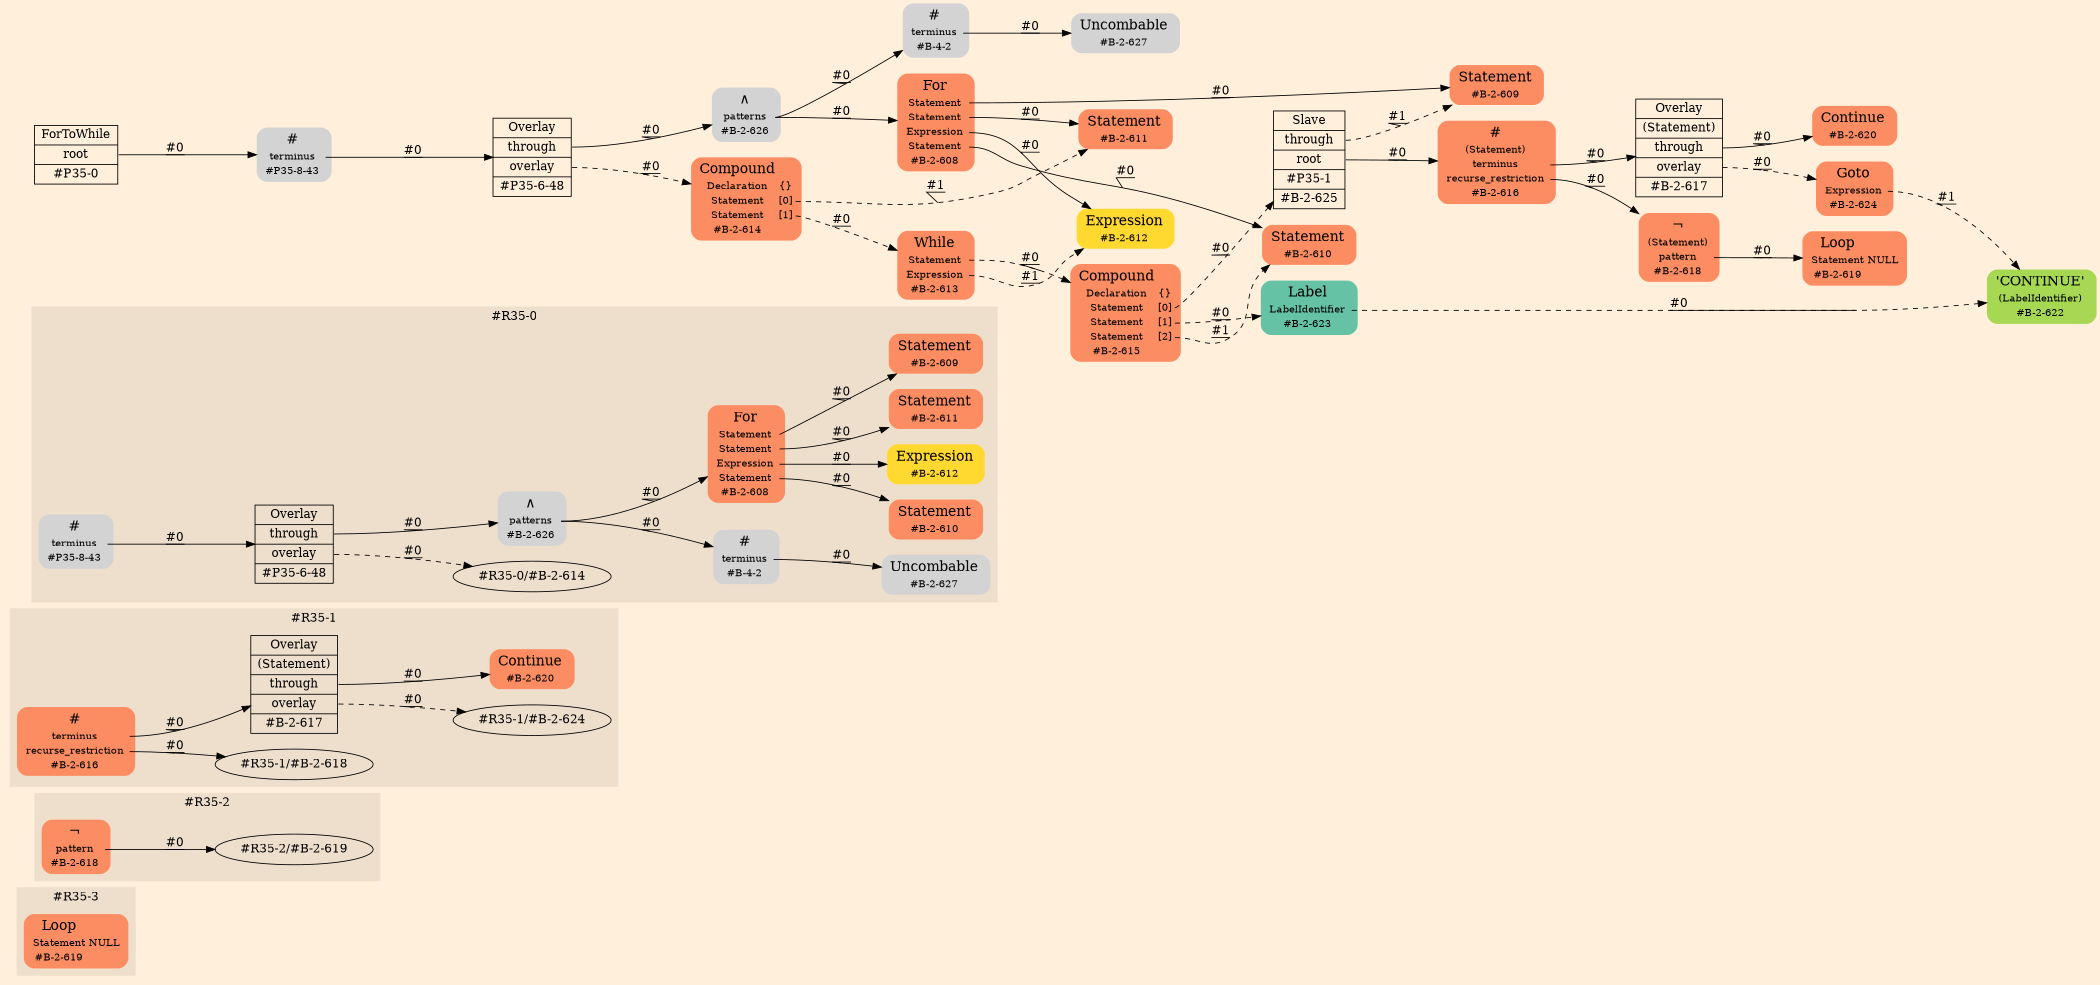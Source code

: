 digraph Inferno {
graph [
rankdir = "LR"
ranksep = 1.0
size = "14,20"
bgcolor = antiquewhite1
color = black
fontcolor = black
];
node [
];
subgraph "cluster#R35-3" {
label = "#R35-3"
style = "filled"
color = antiquewhite2
"#R35-3/#B-2-619" [
shape = "plaintext"
fillcolor = "/set28/2"
label = <<TABLE BORDER="0" CELLBORDER="0" CELLSPACING="0">
 <TR>
  <TD><FONT POINT-SIZE="16.0">Loop</FONT></TD>
  <TD></TD>
 </TR>
 <TR>
  <TD>Statement</TD>
  <TD PORT="port0">NULL</TD>
 </TR>
 <TR>
  <TD>#B-2-619</TD>
  <TD PORT="port1"></TD>
 </TR>
</TABLE>>
style = "rounded,filled"
fontsize = "12"
];
}
subgraph "cluster#R35-2" {
label = "#R35-2"
style = "filled"
color = antiquewhite2
"#R35-2/#B-2-618" [
shape = "plaintext"
fillcolor = "/set28/2"
label = <<TABLE BORDER="0" CELLBORDER="0" CELLSPACING="0">
 <TR>
  <TD><FONT POINT-SIZE="16.0">¬</FONT></TD>
  <TD></TD>
 </TR>
 <TR>
  <TD>pattern</TD>
  <TD PORT="port0"></TD>
 </TR>
 <TR>
  <TD>#B-2-618</TD>
  <TD PORT="port1"></TD>
 </TR>
</TABLE>>
style = "rounded,filled"
fontsize = "12"
];
"#R35-2/#B-2-618":port0 -> "#R35-2/#B-2-619" [style="solid"
label = "#0"
decorate = true
color = black
fontcolor = black
];
}
subgraph "cluster#R35-1" {
label = "#R35-1"
style = "filled"
color = antiquewhite2
"#R35-1/#B-2-620" [
shape = "plaintext"
fillcolor = "/set28/2"
label = <<TABLE BORDER="0" CELLBORDER="0" CELLSPACING="0">
 <TR>
  <TD><FONT POINT-SIZE="16.0">Continue</FONT></TD>
  <TD></TD>
 </TR>
 <TR>
  <TD>#B-2-620</TD>
  <TD PORT="port0"></TD>
 </TR>
</TABLE>>
style = "rounded,filled"
fontsize = "12"
];
"#R35-1/#B-2-616" [
shape = "plaintext"
fillcolor = "/set28/2"
label = <<TABLE BORDER="0" CELLBORDER="0" CELLSPACING="0">
 <TR>
  <TD><FONT POINT-SIZE="16.0">#</FONT></TD>
  <TD></TD>
 </TR>
 <TR>
  <TD>terminus</TD>
  <TD PORT="port0"></TD>
 </TR>
 <TR>
  <TD>recurse_restriction</TD>
  <TD PORT="port1"></TD>
 </TR>
 <TR>
  <TD>#B-2-616</TD>
  <TD PORT="port2"></TD>
 </TR>
</TABLE>>
style = "rounded,filled"
fontsize = "12"
];
"#R35-1/#B-2-617" [
shape = "record"
fillcolor = antiquewhite2
label = "<fixed> Overlay | <port0> (Statement) | <port1> through | <port2> overlay | <port3> #B-2-617"
style = "filled"
fontsize = "14"
color = black
fontcolor = black
];
"#R35-1/#B-2-616":port0 -> "#R35-1/#B-2-617" [style="solid"
label = "#0"
decorate = true
color = black
fontcolor = black
];
"#R35-1/#B-2-616":port1 -> "#R35-1/#B-2-618" [style="solid"
label = "#0"
decorate = true
color = black
fontcolor = black
];
"#R35-1/#B-2-617":port1 -> "#R35-1/#B-2-620" [style="solid"
label = "#0"
decorate = true
color = black
fontcolor = black
];
"#R35-1/#B-2-617":port2 -> "#R35-1/#B-2-624" [style="dashed"
label = "#0"
decorate = true
color = black
fontcolor = black
];
}
subgraph "cluster#R35-0" {
label = "#R35-0"
style = "filled"
color = antiquewhite2
"#R35-0/#B-2-627" [
shape = "plaintext"
label = <<TABLE BORDER="0" CELLBORDER="0" CELLSPACING="0">
 <TR>
  <TD><FONT POINT-SIZE="16.0">Uncombable</FONT></TD>
  <TD></TD>
 </TR>
 <TR>
  <TD>#B-2-627</TD>
  <TD PORT="port0"></TD>
 </TR>
</TABLE>>
style = "rounded,filled"
fontsize = "12"
];
"#R35-0/#B-4-2" [
shape = "plaintext"
label = <<TABLE BORDER="0" CELLBORDER="0" CELLSPACING="0">
 <TR>
  <TD><FONT POINT-SIZE="16.0">#</FONT></TD>
  <TD></TD>
 </TR>
 <TR>
  <TD>terminus</TD>
  <TD PORT="port0"></TD>
 </TR>
 <TR>
  <TD>#B-4-2</TD>
  <TD PORT="port1"></TD>
 </TR>
</TABLE>>
style = "rounded,filled"
fontsize = "12"
];
"#R35-0/#B-2-612" [
shape = "plaintext"
fillcolor = "/set28/6"
label = <<TABLE BORDER="0" CELLBORDER="0" CELLSPACING="0">
 <TR>
  <TD><FONT POINT-SIZE="16.0">Expression</FONT></TD>
  <TD></TD>
 </TR>
 <TR>
  <TD>#B-2-612</TD>
  <TD PORT="port0"></TD>
 </TR>
</TABLE>>
style = "rounded,filled"
fontsize = "12"
];
"#R35-0/#P35-6-48" [
shape = "record"
fillcolor = antiquewhite2
label = "<fixed> Overlay | <port0> through | <port1> overlay | <port2> #P35-6-48"
style = "filled"
fontsize = "14"
color = black
fontcolor = black
];
"#R35-0/#P35-8-43" [
shape = "plaintext"
label = <<TABLE BORDER="0" CELLBORDER="0" CELLSPACING="0">
 <TR>
  <TD><FONT POINT-SIZE="16.0">#</FONT></TD>
  <TD></TD>
 </TR>
 <TR>
  <TD>terminus</TD>
  <TD PORT="port0"></TD>
 </TR>
 <TR>
  <TD>#P35-8-43</TD>
  <TD PORT="port1"></TD>
 </TR>
</TABLE>>
style = "rounded,filled"
fontsize = "12"
];
"#R35-0/#B-2-608" [
shape = "plaintext"
fillcolor = "/set28/2"
label = <<TABLE BORDER="0" CELLBORDER="0" CELLSPACING="0">
 <TR>
  <TD><FONT POINT-SIZE="16.0">For</FONT></TD>
  <TD></TD>
 </TR>
 <TR>
  <TD>Statement</TD>
  <TD PORT="port0"></TD>
 </TR>
 <TR>
  <TD>Statement</TD>
  <TD PORT="port1"></TD>
 </TR>
 <TR>
  <TD>Expression</TD>
  <TD PORT="port2"></TD>
 </TR>
 <TR>
  <TD>Statement</TD>
  <TD PORT="port3"></TD>
 </TR>
 <TR>
  <TD>#B-2-608</TD>
  <TD PORT="port4"></TD>
 </TR>
</TABLE>>
style = "rounded,filled"
fontsize = "12"
];
"#R35-0/#B-2-626" [
shape = "plaintext"
label = <<TABLE BORDER="0" CELLBORDER="0" CELLSPACING="0">
 <TR>
  <TD><FONT POINT-SIZE="16.0">∧</FONT></TD>
  <TD></TD>
 </TR>
 <TR>
  <TD>patterns</TD>
  <TD PORT="port0"></TD>
 </TR>
 <TR>
  <TD>#B-2-626</TD>
  <TD PORT="port1"></TD>
 </TR>
</TABLE>>
style = "rounded,filled"
fontsize = "12"
];
"#R35-0/#B-2-610" [
shape = "plaintext"
fillcolor = "/set28/2"
label = <<TABLE BORDER="0" CELLBORDER="0" CELLSPACING="0">
 <TR>
  <TD><FONT POINT-SIZE="16.0">Statement</FONT></TD>
  <TD></TD>
 </TR>
 <TR>
  <TD>#B-2-610</TD>
  <TD PORT="port0"></TD>
 </TR>
</TABLE>>
style = "rounded,filled"
fontsize = "12"
];
"#R35-0/#B-2-609" [
shape = "plaintext"
fillcolor = "/set28/2"
label = <<TABLE BORDER="0" CELLBORDER="0" CELLSPACING="0">
 <TR>
  <TD><FONT POINT-SIZE="16.0">Statement</FONT></TD>
  <TD></TD>
 </TR>
 <TR>
  <TD>#B-2-609</TD>
  <TD PORT="port0"></TD>
 </TR>
</TABLE>>
style = "rounded,filled"
fontsize = "12"
];
"#R35-0/#B-2-611" [
shape = "plaintext"
fillcolor = "/set28/2"
label = <<TABLE BORDER="0" CELLBORDER="0" CELLSPACING="0">
 <TR>
  <TD><FONT POINT-SIZE="16.0">Statement</FONT></TD>
  <TD></TD>
 </TR>
 <TR>
  <TD>#B-2-611</TD>
  <TD PORT="port0"></TD>
 </TR>
</TABLE>>
style = "rounded,filled"
fontsize = "12"
];
"#R35-0/#B-4-2":port0 -> "#R35-0/#B-2-627" [style="solid"
label = "#0"
decorate = true
color = black
fontcolor = black
];
"#R35-0/#P35-6-48":port0 -> "#R35-0/#B-2-626" [style="solid"
label = "#0"
decorate = true
color = black
fontcolor = black
];
"#R35-0/#P35-6-48":port1 -> "#R35-0/#B-2-614" [style="dashed"
label = "#0"
decorate = true
color = black
fontcolor = black
];
"#R35-0/#P35-8-43":port0 -> "#R35-0/#P35-6-48" [style="solid"
label = "#0"
decorate = true
color = black
fontcolor = black
];
"#R35-0/#B-2-608":port0 -> "#R35-0/#B-2-609" [style="solid"
label = "#0"
decorate = true
color = black
fontcolor = black
];
"#R35-0/#B-2-608":port1 -> "#R35-0/#B-2-611" [style="solid"
label = "#0"
decorate = true
color = black
fontcolor = black
];
"#R35-0/#B-2-608":port2 -> "#R35-0/#B-2-612" [style="solid"
label = "#0"
decorate = true
color = black
fontcolor = black
];
"#R35-0/#B-2-608":port3 -> "#R35-0/#B-2-610" [style="solid"
label = "#0"
decorate = true
color = black
fontcolor = black
];
"#R35-0/#B-2-626":port0 -> "#R35-0/#B-2-608" [style="solid"
label = "#0"
decorate = true
color = black
fontcolor = black
];
"#R35-0/#B-2-626":port0 -> "#R35-0/#B-4-2" [style="solid"
label = "#0"
decorate = true
color = black
fontcolor = black
];
}
"CR#P35-0" [
shape = "record"
fillcolor = antiquewhite1
label = "<fixed> ForToWhile | <port0> root | <port1> #P35-0"
style = "filled"
fontsize = "14"
color = black
fontcolor = black
];
"#P35-8-43" [
shape = "plaintext"
label = <<TABLE BORDER="0" CELLBORDER="0" CELLSPACING="0">
 <TR>
  <TD><FONT POINT-SIZE="16.0">#</FONT></TD>
  <TD></TD>
 </TR>
 <TR>
  <TD>terminus</TD>
  <TD PORT="port0"></TD>
 </TR>
 <TR>
  <TD>#P35-8-43</TD>
  <TD PORT="port1"></TD>
 </TR>
</TABLE>>
style = "rounded,filled"
fontsize = "12"
];
"#P35-6-48" [
shape = "record"
fillcolor = antiquewhite1
label = "<fixed> Overlay | <port0> through | <port1> overlay | <port2> #P35-6-48"
style = "filled"
fontsize = "14"
color = black
fontcolor = black
];
"#B-2-626" [
shape = "plaintext"
label = <<TABLE BORDER="0" CELLBORDER="0" CELLSPACING="0">
 <TR>
  <TD><FONT POINT-SIZE="16.0">∧</FONT></TD>
  <TD></TD>
 </TR>
 <TR>
  <TD>patterns</TD>
  <TD PORT="port0"></TD>
 </TR>
 <TR>
  <TD>#B-2-626</TD>
  <TD PORT="port1"></TD>
 </TR>
</TABLE>>
style = "rounded,filled"
fontsize = "12"
];
"#B-2-608" [
shape = "plaintext"
fillcolor = "/set28/2"
label = <<TABLE BORDER="0" CELLBORDER="0" CELLSPACING="0">
 <TR>
  <TD><FONT POINT-SIZE="16.0">For</FONT></TD>
  <TD></TD>
 </TR>
 <TR>
  <TD>Statement</TD>
  <TD PORT="port0"></TD>
 </TR>
 <TR>
  <TD>Statement</TD>
  <TD PORT="port1"></TD>
 </TR>
 <TR>
  <TD>Expression</TD>
  <TD PORT="port2"></TD>
 </TR>
 <TR>
  <TD>Statement</TD>
  <TD PORT="port3"></TD>
 </TR>
 <TR>
  <TD>#B-2-608</TD>
  <TD PORT="port4"></TD>
 </TR>
</TABLE>>
style = "rounded,filled"
fontsize = "12"
];
"#B-2-609" [
shape = "plaintext"
fillcolor = "/set28/2"
label = <<TABLE BORDER="0" CELLBORDER="0" CELLSPACING="0">
 <TR>
  <TD><FONT POINT-SIZE="16.0">Statement</FONT></TD>
  <TD></TD>
 </TR>
 <TR>
  <TD>#B-2-609</TD>
  <TD PORT="port0"></TD>
 </TR>
</TABLE>>
style = "rounded,filled"
fontsize = "12"
];
"#B-2-611" [
shape = "plaintext"
fillcolor = "/set28/2"
label = <<TABLE BORDER="0" CELLBORDER="0" CELLSPACING="0">
 <TR>
  <TD><FONT POINT-SIZE="16.0">Statement</FONT></TD>
  <TD></TD>
 </TR>
 <TR>
  <TD>#B-2-611</TD>
  <TD PORT="port0"></TD>
 </TR>
</TABLE>>
style = "rounded,filled"
fontsize = "12"
];
"#B-2-612" [
shape = "plaintext"
fillcolor = "/set28/6"
label = <<TABLE BORDER="0" CELLBORDER="0" CELLSPACING="0">
 <TR>
  <TD><FONT POINT-SIZE="16.0">Expression</FONT></TD>
  <TD></TD>
 </TR>
 <TR>
  <TD>#B-2-612</TD>
  <TD PORT="port0"></TD>
 </TR>
</TABLE>>
style = "rounded,filled"
fontsize = "12"
];
"#B-2-610" [
shape = "plaintext"
fillcolor = "/set28/2"
label = <<TABLE BORDER="0" CELLBORDER="0" CELLSPACING="0">
 <TR>
  <TD><FONT POINT-SIZE="16.0">Statement</FONT></TD>
  <TD></TD>
 </TR>
 <TR>
  <TD>#B-2-610</TD>
  <TD PORT="port0"></TD>
 </TR>
</TABLE>>
style = "rounded,filled"
fontsize = "12"
];
"#B-4-2" [
shape = "plaintext"
label = <<TABLE BORDER="0" CELLBORDER="0" CELLSPACING="0">
 <TR>
  <TD><FONT POINT-SIZE="16.0">#</FONT></TD>
  <TD></TD>
 </TR>
 <TR>
  <TD>terminus</TD>
  <TD PORT="port0"></TD>
 </TR>
 <TR>
  <TD>#B-4-2</TD>
  <TD PORT="port1"></TD>
 </TR>
</TABLE>>
style = "rounded,filled"
fontsize = "12"
];
"#B-2-627" [
shape = "plaintext"
label = <<TABLE BORDER="0" CELLBORDER="0" CELLSPACING="0">
 <TR>
  <TD><FONT POINT-SIZE="16.0">Uncombable</FONT></TD>
  <TD></TD>
 </TR>
 <TR>
  <TD>#B-2-627</TD>
  <TD PORT="port0"></TD>
 </TR>
</TABLE>>
style = "rounded,filled"
fontsize = "12"
];
"#B-2-614" [
shape = "plaintext"
fillcolor = "/set28/2"
label = <<TABLE BORDER="0" CELLBORDER="0" CELLSPACING="0">
 <TR>
  <TD><FONT POINT-SIZE="16.0">Compound</FONT></TD>
  <TD></TD>
 </TR>
 <TR>
  <TD>Declaration</TD>
  <TD PORT="port0">{}</TD>
 </TR>
 <TR>
  <TD>Statement</TD>
  <TD PORT="port1">[0]</TD>
 </TR>
 <TR>
  <TD>Statement</TD>
  <TD PORT="port2">[1]</TD>
 </TR>
 <TR>
  <TD>#B-2-614</TD>
  <TD PORT="port3"></TD>
 </TR>
</TABLE>>
style = "rounded,filled"
fontsize = "12"
];
"#B-2-613" [
shape = "plaintext"
fillcolor = "/set28/2"
label = <<TABLE BORDER="0" CELLBORDER="0" CELLSPACING="0">
 <TR>
  <TD><FONT POINT-SIZE="16.0">While</FONT></TD>
  <TD></TD>
 </TR>
 <TR>
  <TD>Statement</TD>
  <TD PORT="port0"></TD>
 </TR>
 <TR>
  <TD>Expression</TD>
  <TD PORT="port1"></TD>
 </TR>
 <TR>
  <TD>#B-2-613</TD>
  <TD PORT="port2"></TD>
 </TR>
</TABLE>>
style = "rounded,filled"
fontsize = "12"
];
"#B-2-615" [
shape = "plaintext"
fillcolor = "/set28/2"
label = <<TABLE BORDER="0" CELLBORDER="0" CELLSPACING="0">
 <TR>
  <TD><FONT POINT-SIZE="16.0">Compound</FONT></TD>
  <TD></TD>
 </TR>
 <TR>
  <TD>Declaration</TD>
  <TD PORT="port0">{}</TD>
 </TR>
 <TR>
  <TD>Statement</TD>
  <TD PORT="port1">[0]</TD>
 </TR>
 <TR>
  <TD>Statement</TD>
  <TD PORT="port2">[1]</TD>
 </TR>
 <TR>
  <TD>Statement</TD>
  <TD PORT="port3">[2]</TD>
 </TR>
 <TR>
  <TD>#B-2-615</TD>
  <TD PORT="port4"></TD>
 </TR>
</TABLE>>
style = "rounded,filled"
fontsize = "12"
];
"#B-2-625" [
shape = "record"
fillcolor = antiquewhite1
label = "<fixed> Slave | <port0> through | <port1> root | <port2> #P35-1 | <port3> #B-2-625"
style = "filled"
fontsize = "14"
color = black
fontcolor = black
];
"#B-2-616" [
shape = "plaintext"
fillcolor = "/set28/2"
label = <<TABLE BORDER="0" CELLBORDER="0" CELLSPACING="0">
 <TR>
  <TD><FONT POINT-SIZE="16.0">#</FONT></TD>
  <TD></TD>
 </TR>
 <TR>
  <TD>(Statement)</TD>
  <TD PORT="port0"></TD>
 </TR>
 <TR>
  <TD>terminus</TD>
  <TD PORT="port1"></TD>
 </TR>
 <TR>
  <TD>recurse_restriction</TD>
  <TD PORT="port2"></TD>
 </TR>
 <TR>
  <TD>#B-2-616</TD>
  <TD PORT="port3"></TD>
 </TR>
</TABLE>>
style = "rounded,filled"
fontsize = "12"
];
"#B-2-617" [
shape = "record"
fillcolor = antiquewhite1
label = "<fixed> Overlay | <port0> (Statement) | <port1> through | <port2> overlay | <port3> #B-2-617"
style = "filled"
fontsize = "14"
color = black
fontcolor = black
];
"#B-2-620" [
shape = "plaintext"
fillcolor = "/set28/2"
label = <<TABLE BORDER="0" CELLBORDER="0" CELLSPACING="0">
 <TR>
  <TD><FONT POINT-SIZE="16.0">Continue</FONT></TD>
  <TD></TD>
 </TR>
 <TR>
  <TD>#B-2-620</TD>
  <TD PORT="port0"></TD>
 </TR>
</TABLE>>
style = "rounded,filled"
fontsize = "12"
];
"#B-2-624" [
shape = "plaintext"
fillcolor = "/set28/2"
label = <<TABLE BORDER="0" CELLBORDER="0" CELLSPACING="0">
 <TR>
  <TD><FONT POINT-SIZE="16.0">Goto</FONT></TD>
  <TD></TD>
 </TR>
 <TR>
  <TD>Expression</TD>
  <TD PORT="port0"></TD>
 </TR>
 <TR>
  <TD>#B-2-624</TD>
  <TD PORT="port1"></TD>
 </TR>
</TABLE>>
style = "rounded,filled"
fontsize = "12"
];
"#B-2-622" [
shape = "plaintext"
fillcolor = "/set28/5"
label = <<TABLE BORDER="0" CELLBORDER="0" CELLSPACING="0">
 <TR>
  <TD><FONT POINT-SIZE="16.0">'CONTINUE'</FONT></TD>
  <TD></TD>
 </TR>
 <TR>
  <TD>(LabelIdentifier)</TD>
  <TD PORT="port0"></TD>
 </TR>
 <TR>
  <TD>#B-2-622</TD>
  <TD PORT="port1"></TD>
 </TR>
</TABLE>>
style = "rounded,filled"
fontsize = "12"
];
"#B-2-618" [
shape = "plaintext"
fillcolor = "/set28/2"
label = <<TABLE BORDER="0" CELLBORDER="0" CELLSPACING="0">
 <TR>
  <TD><FONT POINT-SIZE="16.0">¬</FONT></TD>
  <TD></TD>
 </TR>
 <TR>
  <TD>(Statement)</TD>
  <TD PORT="port0"></TD>
 </TR>
 <TR>
  <TD>pattern</TD>
  <TD PORT="port1"></TD>
 </TR>
 <TR>
  <TD>#B-2-618</TD>
  <TD PORT="port2"></TD>
 </TR>
</TABLE>>
style = "rounded,filled"
fontsize = "12"
];
"#B-2-619" [
shape = "plaintext"
fillcolor = "/set28/2"
label = <<TABLE BORDER="0" CELLBORDER="0" CELLSPACING="0">
 <TR>
  <TD><FONT POINT-SIZE="16.0">Loop</FONT></TD>
  <TD></TD>
 </TR>
 <TR>
  <TD>Statement</TD>
  <TD PORT="port0">NULL</TD>
 </TR>
 <TR>
  <TD>#B-2-619</TD>
  <TD PORT="port1"></TD>
 </TR>
</TABLE>>
style = "rounded,filled"
fontsize = "12"
];
"#B-2-623" [
shape = "plaintext"
fillcolor = "/set28/1"
label = <<TABLE BORDER="0" CELLBORDER="0" CELLSPACING="0">
 <TR>
  <TD><FONT POINT-SIZE="16.0">Label</FONT></TD>
  <TD></TD>
 </TR>
 <TR>
  <TD>LabelIdentifier</TD>
  <TD PORT="port0"></TD>
 </TR>
 <TR>
  <TD>#B-2-623</TD>
  <TD PORT="port1"></TD>
 </TR>
</TABLE>>
style = "rounded,filled"
fontsize = "12"
];
"CR#P35-0":port0 -> "#P35-8-43" [style="solid"
label = "#0"
decorate = true
color = black
fontcolor = black
];
"#P35-8-43":port0 -> "#P35-6-48" [style="solid"
label = "#0"
decorate = true
color = black
fontcolor = black
];
"#P35-6-48":port0 -> "#B-2-626" [style="solid"
label = "#0"
decorate = true
color = black
fontcolor = black
];
"#P35-6-48":port1 -> "#B-2-614" [style="dashed"
label = "#0"
decorate = true
color = black
fontcolor = black
];
"#B-2-626":port0 -> "#B-2-608" [style="solid"
label = "#0"
decorate = true
color = black
fontcolor = black
];
"#B-2-626":port0 -> "#B-4-2" [style="solid"
label = "#0"
decorate = true
color = black
fontcolor = black
];
"#B-2-608":port0 -> "#B-2-609" [style="solid"
label = "#0"
decorate = true
color = black
fontcolor = black
];
"#B-2-608":port1 -> "#B-2-611" [style="solid"
label = "#0"
decorate = true
color = black
fontcolor = black
];
"#B-2-608":port2 -> "#B-2-612" [style="solid"
label = "#0"
decorate = true
color = black
fontcolor = black
];
"#B-2-608":port3 -> "#B-2-610" [style="solid"
label = "#0"
decorate = true
color = black
fontcolor = black
];
"#B-4-2":port0 -> "#B-2-627" [style="solid"
label = "#0"
decorate = true
color = black
fontcolor = black
];
"#B-2-614":port1 -> "#B-2-611" [style="dashed"
label = "#1"
decorate = true
color = black
fontcolor = black
];
"#B-2-614":port2 -> "#B-2-613" [style="dashed"
label = "#0"
decorate = true
color = black
fontcolor = black
];
"#B-2-613":port0 -> "#B-2-615" [style="dashed"
label = "#0"
decorate = true
color = black
fontcolor = black
];
"#B-2-613":port1 -> "#B-2-612" [style="dashed"
label = "#1"
decorate = true
color = black
fontcolor = black
];
"#B-2-615":port1 -> "#B-2-625" [style="dashed"
label = "#0"
decorate = true
color = black
fontcolor = black
];
"#B-2-615":port2 -> "#B-2-623" [style="dashed"
label = "#0"
decorate = true
color = black
fontcolor = black
];
"#B-2-615":port3 -> "#B-2-610" [style="dashed"
label = "#1"
decorate = true
color = black
fontcolor = black
];
"#B-2-625":port0 -> "#B-2-609" [style="dashed"
label = "#1"
decorate = true
color = black
fontcolor = black
];
"#B-2-625":port1 -> "#B-2-616" [style="solid"
label = "#0"
decorate = true
color = black
fontcolor = black
];
"#B-2-616":port1 -> "#B-2-617" [style="solid"
label = "#0"
decorate = true
color = black
fontcolor = black
];
"#B-2-616":port2 -> "#B-2-618" [style="solid"
label = "#0"
decorate = true
color = black
fontcolor = black
];
"#B-2-617":port1 -> "#B-2-620" [style="solid"
label = "#0"
decorate = true
color = black
fontcolor = black
];
"#B-2-617":port2 -> "#B-2-624" [style="dashed"
label = "#0"
decorate = true
color = black
fontcolor = black
];
"#B-2-624":port0 -> "#B-2-622" [style="dashed"
label = "#1"
decorate = true
color = black
fontcolor = black
];
"#B-2-618":port1 -> "#B-2-619" [style="solid"
label = "#0"
decorate = true
color = black
fontcolor = black
];
"#B-2-623":port0 -> "#B-2-622" [style="dashed"
label = "#0"
decorate = true
color = black
fontcolor = black
];
}
